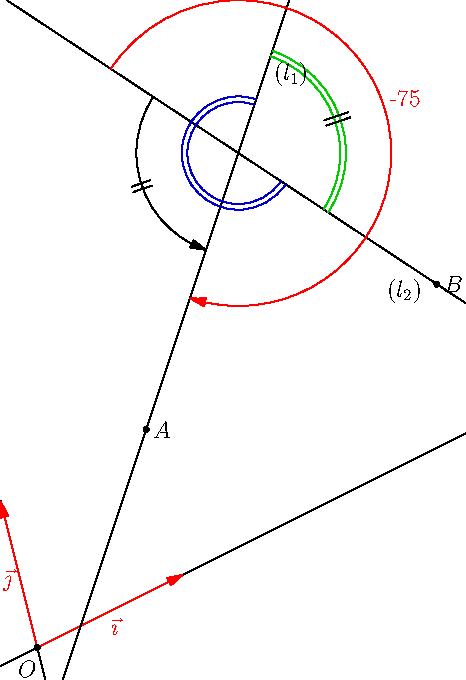 size(12cm);
import geometry;

currentcoordsys=cartesiansystem((2,1),i=(1,0.5),j=(-0.25,1));
show(currentcoordsys);

point A=(1,1);
line l1=line(45,A);
draw("$(l_1)$",l1);
dot("$A$",A);

point B=(3,1);
line l2=line(-60,B);
draw("$(l_2)$",l2);
dot("$B$",B);

markangleradiusfactor*=5;
/*<asyxml><view file="modules/geometry.asy" type="void" signature="markangle(picture,Label,int,real,real,line,line,arrowbar,pen,filltype,margin,marker)"/></asyxml>*/
markangle(2,l2,l1,0.8*green,StickIntervalMarker(i=1,n=2));

markangle(2,radius=-0.5*markangleradius(),
          l2,l1,0.8*blue);

markangle(reverse(l2),reverse(l1),Arrow,StickIntervalMarker(i=1,n=2));

/*<asyxml><view file="modules/geometry.asy" type="real" signature="sharpdegrees(line,line)"/></asyxml>*/
markangle((string) sharpdegrees(l2,l1),
          radius=-1.5*markangleradius(),
          reverse(l2),l1,Arrow,red);
